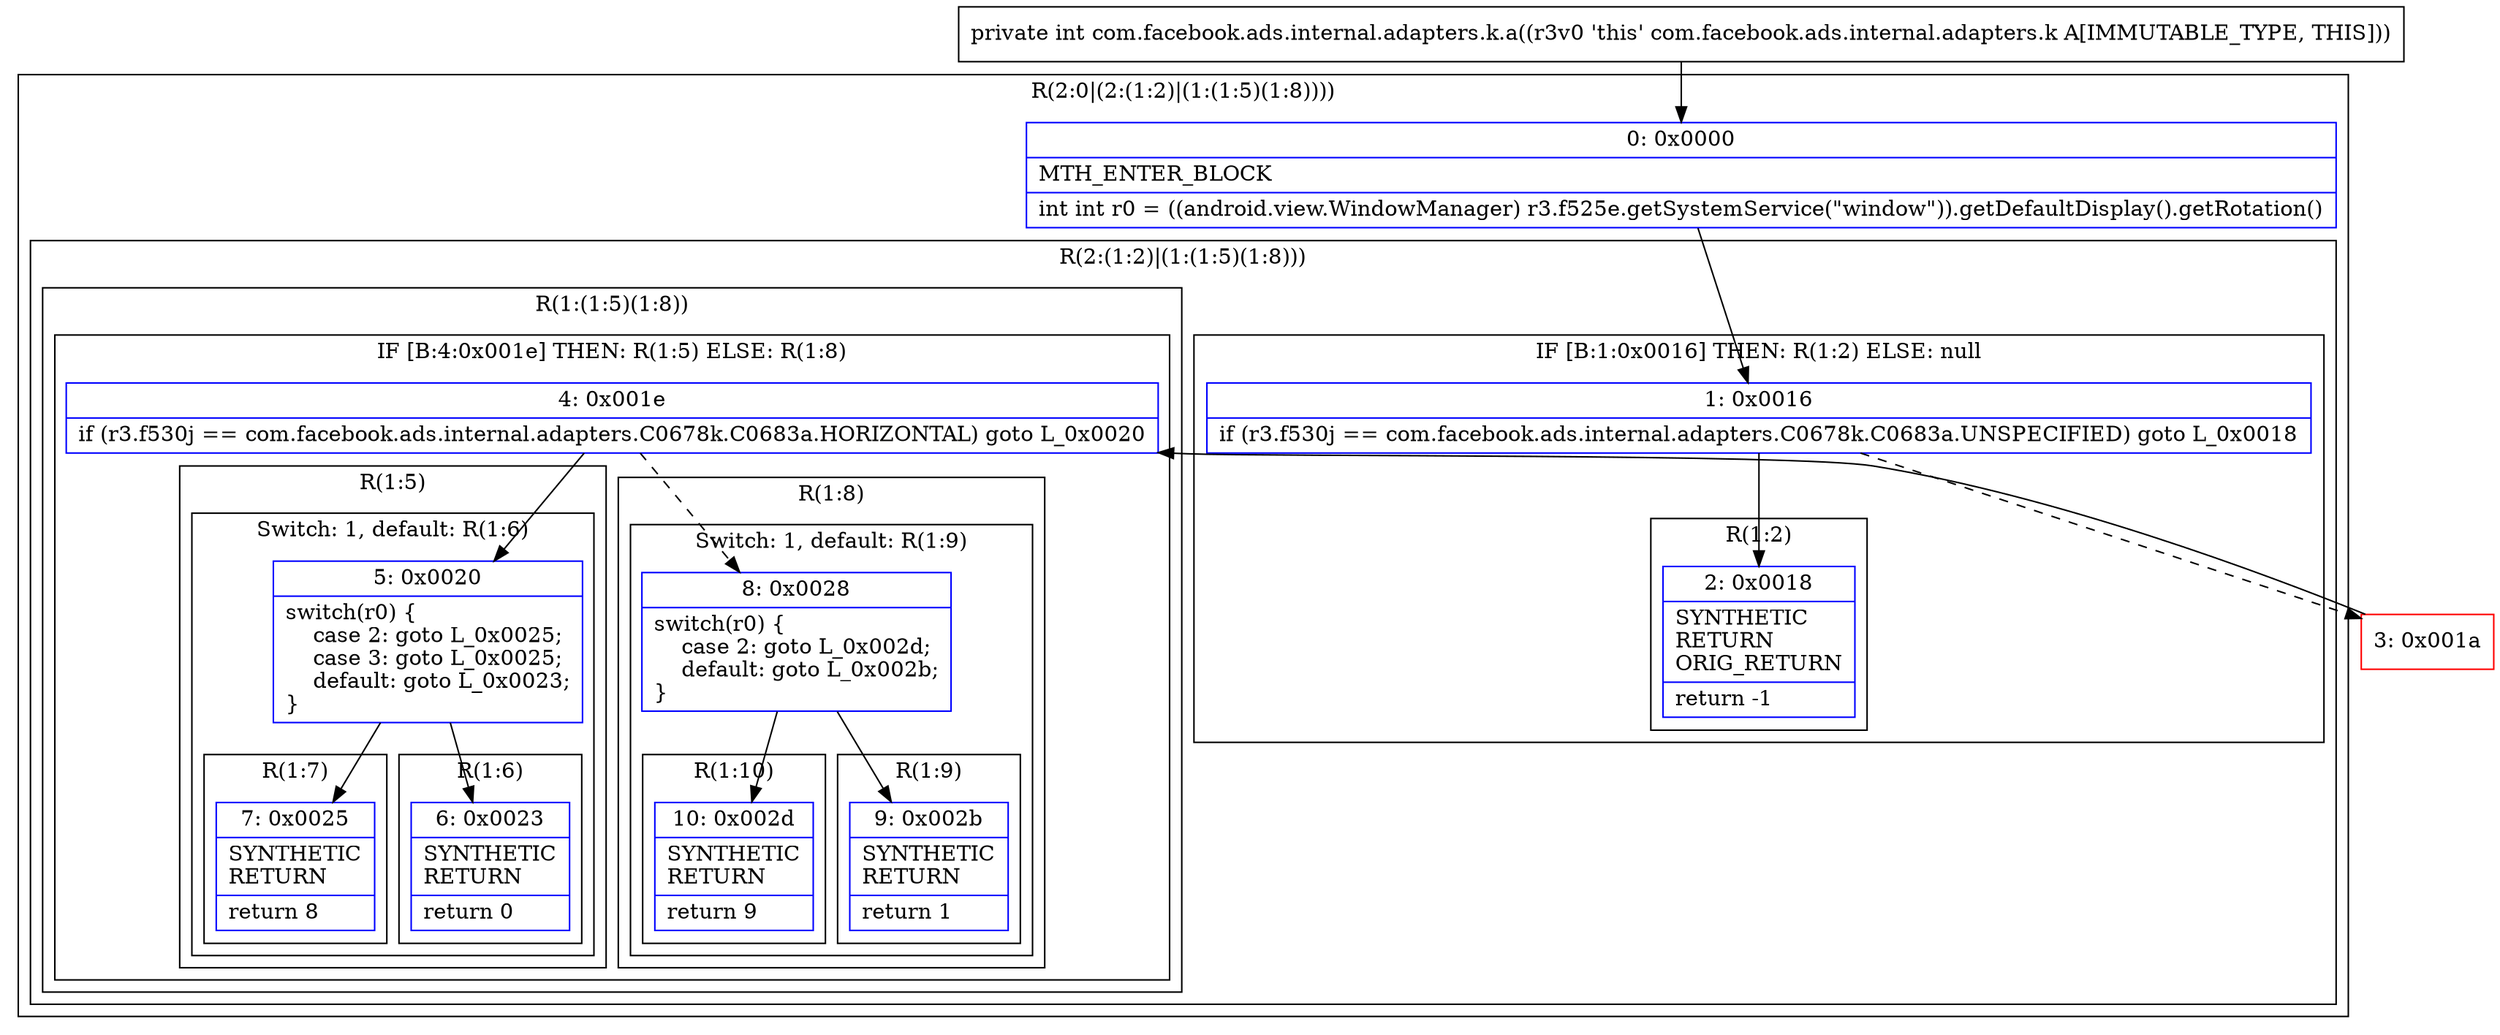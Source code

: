 digraph "CFG forcom.facebook.ads.internal.adapters.k.a()I" {
subgraph cluster_Region_1380113848 {
label = "R(2:0|(2:(1:2)|(1:(1:5)(1:8))))";
node [shape=record,color=blue];
Node_0 [shape=record,label="{0\:\ 0x0000|MTH_ENTER_BLOCK\l|int int r0 = ((android.view.WindowManager) r3.f525e.getSystemService(\"window\")).getDefaultDisplay().getRotation()\l}"];
subgraph cluster_Region_286944506 {
label = "R(2:(1:2)|(1:(1:5)(1:8)))";
node [shape=record,color=blue];
subgraph cluster_IfRegion_791702519 {
label = "IF [B:1:0x0016] THEN: R(1:2) ELSE: null";
node [shape=record,color=blue];
Node_1 [shape=record,label="{1\:\ 0x0016|if (r3.f530j == com.facebook.ads.internal.adapters.C0678k.C0683a.UNSPECIFIED) goto L_0x0018\l}"];
subgraph cluster_Region_378247598 {
label = "R(1:2)";
node [shape=record,color=blue];
Node_2 [shape=record,label="{2\:\ 0x0018|SYNTHETIC\lRETURN\lORIG_RETURN\l|return \-1\l}"];
}
}
subgraph cluster_Region_1586096446 {
label = "R(1:(1:5)(1:8))";
node [shape=record,color=blue];
subgraph cluster_IfRegion_473310121 {
label = "IF [B:4:0x001e] THEN: R(1:5) ELSE: R(1:8)";
node [shape=record,color=blue];
Node_4 [shape=record,label="{4\:\ 0x001e|if (r3.f530j == com.facebook.ads.internal.adapters.C0678k.C0683a.HORIZONTAL) goto L_0x0020\l}"];
subgraph cluster_Region_813009931 {
label = "R(1:5)";
node [shape=record,color=blue];
subgraph cluster_SwitchRegion_646844179 {
label = "Switch: 1, default: R(1:6)";
node [shape=record,color=blue];
Node_5 [shape=record,label="{5\:\ 0x0020|switch(r0) \{\l    case 2: goto L_0x0025;\l    case 3: goto L_0x0025;\l    default: goto L_0x0023;\l\}\l}"];
subgraph cluster_Region_2063152450 {
label = "R(1:7)";
node [shape=record,color=blue];
Node_7 [shape=record,label="{7\:\ 0x0025|SYNTHETIC\lRETURN\l|return 8\l}"];
}
subgraph cluster_Region_1797841722 {
label = "R(1:6)";
node [shape=record,color=blue];
Node_6 [shape=record,label="{6\:\ 0x0023|SYNTHETIC\lRETURN\l|return 0\l}"];
}
}
}
subgraph cluster_Region_1177464477 {
label = "R(1:8)";
node [shape=record,color=blue];
subgraph cluster_SwitchRegion_1570822097 {
label = "Switch: 1, default: R(1:9)";
node [shape=record,color=blue];
Node_8 [shape=record,label="{8\:\ 0x0028|switch(r0) \{\l    case 2: goto L_0x002d;\l    default: goto L_0x002b;\l\}\l}"];
subgraph cluster_Region_1512531847 {
label = "R(1:10)";
node [shape=record,color=blue];
Node_10 [shape=record,label="{10\:\ 0x002d|SYNTHETIC\lRETURN\l|return 9\l}"];
}
subgraph cluster_Region_1774656164 {
label = "R(1:9)";
node [shape=record,color=blue];
Node_9 [shape=record,label="{9\:\ 0x002b|SYNTHETIC\lRETURN\l|return 1\l}"];
}
}
}
}
}
}
}
Node_3 [shape=record,color=red,label="{3\:\ 0x001a}"];
MethodNode[shape=record,label="{private int com.facebook.ads.internal.adapters.k.a((r3v0 'this' com.facebook.ads.internal.adapters.k A[IMMUTABLE_TYPE, THIS])) }"];
MethodNode -> Node_0;
Node_0 -> Node_1;
Node_1 -> Node_2;
Node_1 -> Node_3[style=dashed];
Node_4 -> Node_5;
Node_4 -> Node_8[style=dashed];
Node_5 -> Node_6;
Node_5 -> Node_7;
Node_8 -> Node_9;
Node_8 -> Node_10;
Node_3 -> Node_4;
}

